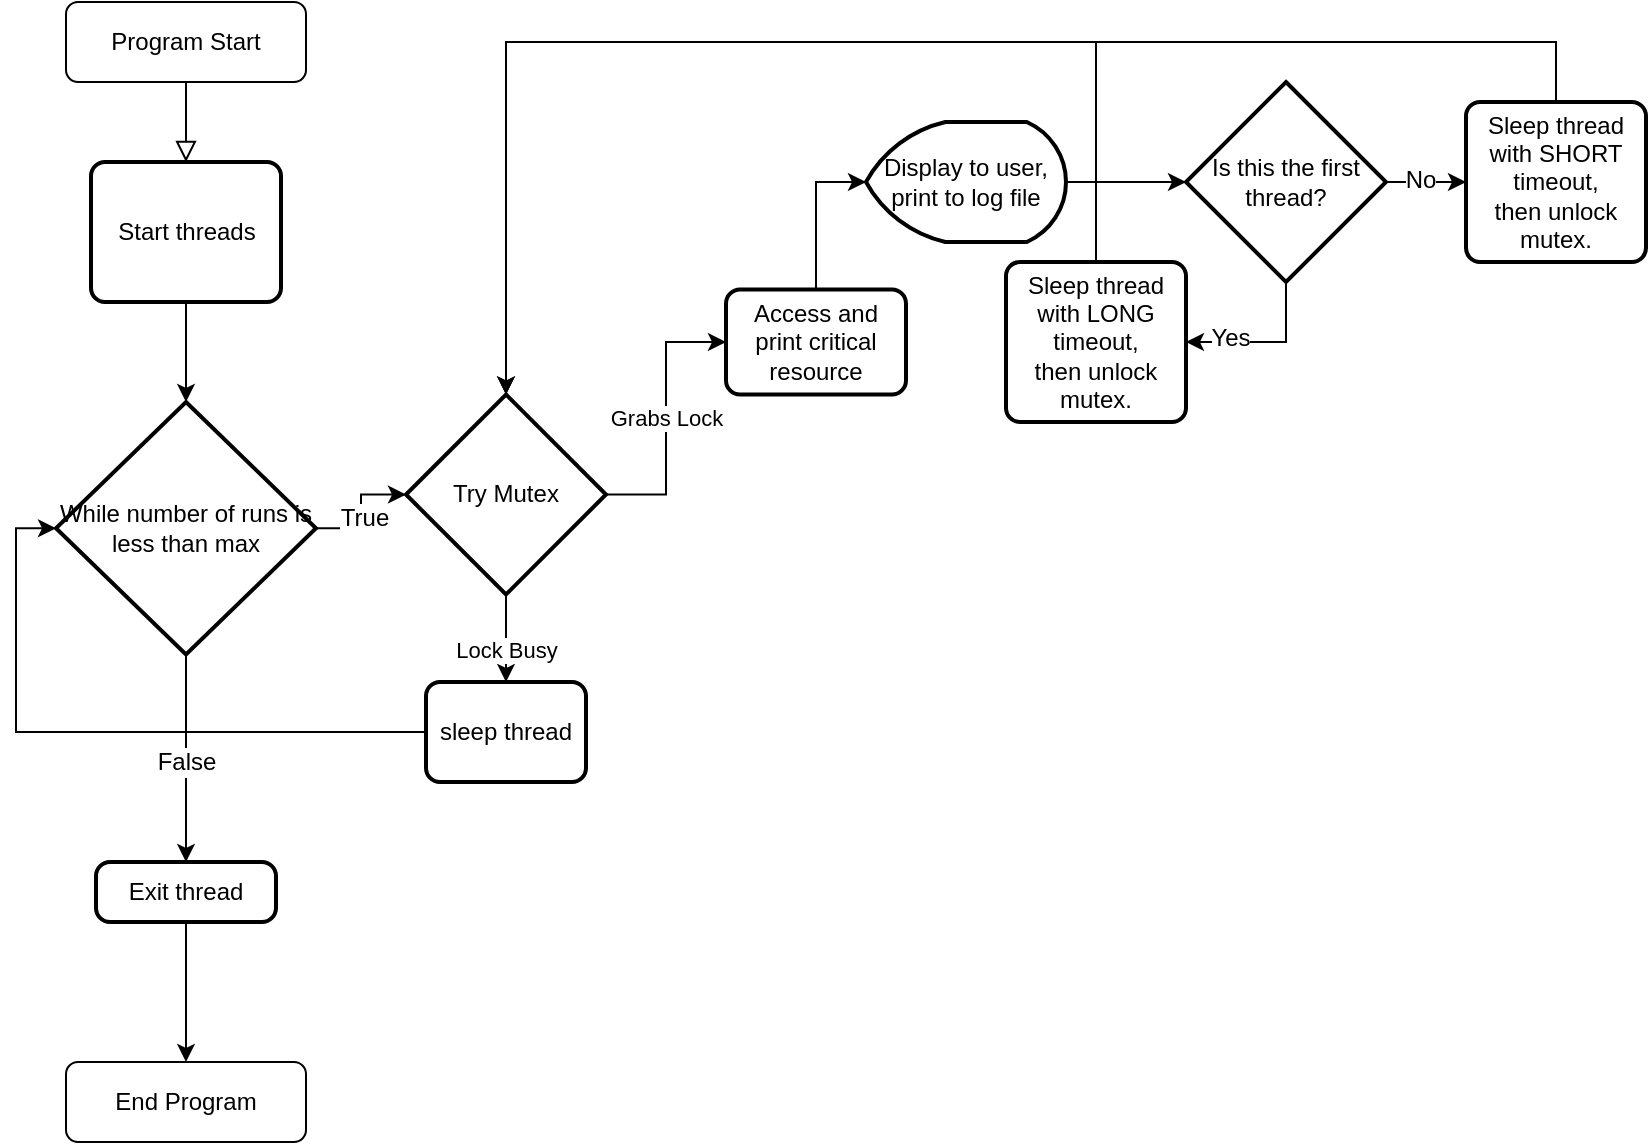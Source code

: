 <mxfile version="12.5.3" type="device"><diagram id="C5RBs43oDa-KdzZeNtuy" name="Page-1"><mxGraphModel dx="1773" dy="703" grid="1" gridSize="10" guides="1" tooltips="1" connect="1" arrows="1" fold="1" page="1" pageScale="1" pageWidth="827" pageHeight="1169" math="0" shadow="0"><root><mxCell id="WIyWlLk6GJQsqaUBKTNV-0"/><mxCell id="WIyWlLk6GJQsqaUBKTNV-1" parent="WIyWlLk6GJQsqaUBKTNV-0"/><mxCell id="WIyWlLk6GJQsqaUBKTNV-2" value="" style="rounded=0;html=1;jettySize=auto;orthogonalLoop=1;fontSize=11;endArrow=block;endFill=0;endSize=8;strokeWidth=1;shadow=0;labelBackgroundColor=none;edgeStyle=orthogonalEdgeStyle;entryX=0.5;entryY=0;entryDx=0;entryDy=0;" parent="WIyWlLk6GJQsqaUBKTNV-1" source="WIyWlLk6GJQsqaUBKTNV-3" target="eidVInOb4RcJlyuRKToP-1" edge="1"><mxGeometry relative="1" as="geometry"><mxPoint x="91" y="130" as="targetPoint"/></mxGeometry></mxCell><mxCell id="WIyWlLk6GJQsqaUBKTNV-3" value="Program Start" style="rounded=1;whiteSpace=wrap;html=1;fontSize=12;glass=0;strokeWidth=1;shadow=0;" parent="WIyWlLk6GJQsqaUBKTNV-1" vertex="1"><mxGeometry x="31" y="40" width="120" height="40" as="geometry"/></mxCell><mxCell id="WIyWlLk6GJQsqaUBKTNV-11" value="End Program" style="rounded=1;whiteSpace=wrap;html=1;fontSize=12;glass=0;strokeWidth=1;shadow=0;" parent="WIyWlLk6GJQsqaUBKTNV-1" vertex="1"><mxGeometry x="31" y="570" width="120" height="40" as="geometry"/></mxCell><mxCell id="eidVInOb4RcJlyuRKToP-40" value="" style="edgeStyle=orthogonalEdgeStyle;rounded=0;orthogonalLoop=1;jettySize=auto;html=1;" edge="1" parent="WIyWlLk6GJQsqaUBKTNV-1" source="eidVInOb4RcJlyuRKToP-1" target="eidVInOb4RcJlyuRKToP-36"><mxGeometry relative="1" as="geometry"/></mxCell><mxCell id="eidVInOb4RcJlyuRKToP-1" value="Start threads" style="rounded=1;whiteSpace=wrap;html=1;absoluteArcSize=1;arcSize=14;strokeWidth=2;" vertex="1" parent="WIyWlLk6GJQsqaUBKTNV-1"><mxGeometry x="43.5" y="120" width="95" height="70" as="geometry"/></mxCell><mxCell id="eidVInOb4RcJlyuRKToP-9" value="Grabs Lock" style="edgeStyle=orthogonalEdgeStyle;rounded=0;orthogonalLoop=1;jettySize=auto;html=1;entryX=0;entryY=0.5;entryDx=0;entryDy=0;" edge="1" parent="WIyWlLk6GJQsqaUBKTNV-1" source="eidVInOb4RcJlyuRKToP-7" target="eidVInOb4RcJlyuRKToP-19"><mxGeometry relative="1" as="geometry"><mxPoint x="251" y="260" as="targetPoint"/></mxGeometry></mxCell><mxCell id="eidVInOb4RcJlyuRKToP-10" value="Lock Busy" style="edgeStyle=orthogonalEdgeStyle;rounded=0;orthogonalLoop=1;jettySize=auto;html=1;entryX=0.5;entryY=0;entryDx=0;entryDy=0;" edge="1" parent="WIyWlLk6GJQsqaUBKTNV-1" source="eidVInOb4RcJlyuRKToP-7" target="eidVInOb4RcJlyuRKToP-11"><mxGeometry x="0.256" relative="1" as="geometry"><mxPoint x="171" y="480" as="targetPoint"/><mxPoint as="offset"/></mxGeometry></mxCell><mxCell id="eidVInOb4RcJlyuRKToP-7" value="Try Mutex" style="strokeWidth=2;html=1;shape=mxgraph.flowchart.decision;whiteSpace=wrap;" vertex="1" parent="WIyWlLk6GJQsqaUBKTNV-1"><mxGeometry x="201" y="236.25" width="100" height="100" as="geometry"/></mxCell><mxCell id="eidVInOb4RcJlyuRKToP-14" value="" style="edgeStyle=orthogonalEdgeStyle;rounded=0;orthogonalLoop=1;jettySize=auto;html=1;entryX=1;entryY=0.5;entryDx=0;entryDy=0;exitX=0.5;exitY=1;exitDx=0;exitDy=0;exitPerimeter=0;" edge="1" parent="WIyWlLk6GJQsqaUBKTNV-1" source="eidVInOb4RcJlyuRKToP-8" target="eidVInOb4RcJlyuRKToP-27"><mxGeometry relative="1" as="geometry"><mxPoint x="691" y="160" as="targetPoint"/></mxGeometry></mxCell><mxCell id="eidVInOb4RcJlyuRKToP-15" value="Yes" style="text;html=1;align=center;verticalAlign=middle;resizable=0;points=[];labelBackgroundColor=#ffffff;" vertex="1" connectable="0" parent="eidVInOb4RcJlyuRKToP-14"><mxGeometry x="-0.175" y="-2" relative="1" as="geometry"><mxPoint x="-25" as="offset"/></mxGeometry></mxCell><mxCell id="eidVInOb4RcJlyuRKToP-31" value="" style="edgeStyle=orthogonalEdgeStyle;rounded=0;orthogonalLoop=1;jettySize=auto;html=1;entryX=0;entryY=0.5;entryDx=0;entryDy=0;" edge="1" parent="WIyWlLk6GJQsqaUBKTNV-1" source="eidVInOb4RcJlyuRKToP-8" target="eidVInOb4RcJlyuRKToP-33"><mxGeometry relative="1" as="geometry"><mxPoint x="741" y="130" as="targetPoint"/></mxGeometry></mxCell><mxCell id="eidVInOb4RcJlyuRKToP-32" value="No" style="text;html=1;align=center;verticalAlign=middle;resizable=0;points=[];labelBackgroundColor=#ffffff;" vertex="1" connectable="0" parent="eidVInOb4RcJlyuRKToP-31"><mxGeometry x="-0.175" y="1" relative="1" as="geometry"><mxPoint as="offset"/></mxGeometry></mxCell><mxCell id="eidVInOb4RcJlyuRKToP-8" value="Is this the first thread?" style="strokeWidth=2;html=1;shape=mxgraph.flowchart.decision;whiteSpace=wrap;" vertex="1" parent="WIyWlLk6GJQsqaUBKTNV-1"><mxGeometry x="591" y="80" width="100" height="100" as="geometry"/></mxCell><mxCell id="eidVInOb4RcJlyuRKToP-47" value="" style="edgeStyle=orthogonalEdgeStyle;rounded=0;orthogonalLoop=1;jettySize=auto;html=1;entryX=0;entryY=0.5;entryDx=0;entryDy=0;entryPerimeter=0;" edge="1" parent="WIyWlLk6GJQsqaUBKTNV-1" source="eidVInOb4RcJlyuRKToP-11" target="eidVInOb4RcJlyuRKToP-36"><mxGeometry relative="1" as="geometry"><mxPoint x="321" y="500" as="targetPoint"/></mxGeometry></mxCell><mxCell id="eidVInOb4RcJlyuRKToP-11" value="sleep thread" style="rounded=1;whiteSpace=wrap;html=1;absoluteArcSize=1;arcSize=14;strokeWidth=2;" vertex="1" parent="WIyWlLk6GJQsqaUBKTNV-1"><mxGeometry x="211" y="380" width="80" height="50" as="geometry"/></mxCell><mxCell id="eidVInOb4RcJlyuRKToP-24" value="" style="edgeStyle=orthogonalEdgeStyle;rounded=0;orthogonalLoop=1;jettySize=auto;html=1;entryX=0;entryY=0.5;entryDx=0;entryDy=0;entryPerimeter=0;" edge="1" parent="WIyWlLk6GJQsqaUBKTNV-1" source="eidVInOb4RcJlyuRKToP-19" target="eidVInOb4RcJlyuRKToP-22"><mxGeometry relative="1" as="geometry"><mxPoint x="611" y="210" as="targetPoint"/></mxGeometry></mxCell><mxCell id="eidVInOb4RcJlyuRKToP-19" value="Access and print critical resource" style="rounded=1;whiteSpace=wrap;html=1;absoluteArcSize=1;arcSize=14;strokeWidth=2;" vertex="1" parent="WIyWlLk6GJQsqaUBKTNV-1"><mxGeometry x="361" y="183.75" width="90" height="52.5" as="geometry"/></mxCell><mxCell id="eidVInOb4RcJlyuRKToP-29" value="" style="edgeStyle=orthogonalEdgeStyle;rounded=0;orthogonalLoop=1;jettySize=auto;html=1;entryX=0;entryY=0.5;entryDx=0;entryDy=0;exitX=1;exitY=0.5;exitDx=0;exitDy=0;exitPerimeter=0;entryPerimeter=0;" edge="1" parent="WIyWlLk6GJQsqaUBKTNV-1" source="eidVInOb4RcJlyuRKToP-22" target="eidVInOb4RcJlyuRKToP-8"><mxGeometry relative="1" as="geometry"><mxPoint x="611" y="130" as="targetPoint"/></mxGeometry></mxCell><mxCell id="eidVInOb4RcJlyuRKToP-22" value="Display to user,&lt;br&gt;print to log file" style="strokeWidth=2;html=1;shape=mxgraph.flowchart.display;whiteSpace=wrap;" vertex="1" parent="WIyWlLk6GJQsqaUBKTNV-1"><mxGeometry x="431" y="100" width="100" height="60" as="geometry"/></mxCell><mxCell id="eidVInOb4RcJlyuRKToP-49" value="" style="edgeStyle=orthogonalEdgeStyle;rounded=0;orthogonalLoop=1;jettySize=auto;html=1;entryX=0.5;entryY=0;entryDx=0;entryDy=0;entryPerimeter=0;" edge="1" parent="WIyWlLk6GJQsqaUBKTNV-1" source="eidVInOb4RcJlyuRKToP-27" target="eidVInOb4RcJlyuRKToP-7"><mxGeometry relative="1" as="geometry"><mxPoint x="546" y="90" as="targetPoint"/><Array as="points"><mxPoint x="546" y="60"/><mxPoint x="251" y="60"/></Array></mxGeometry></mxCell><mxCell id="eidVInOb4RcJlyuRKToP-27" value="&lt;span style=&quot;white-space: normal&quot;&gt;Sleep thread with LONG timeout,&lt;/span&gt;&lt;br style=&quot;white-space: normal&quot;&gt;&lt;span style=&quot;white-space: normal&quot;&gt;then unlock mutex.&lt;/span&gt;" style="rounded=1;whiteSpace=wrap;html=1;absoluteArcSize=1;arcSize=14;strokeWidth=2;" vertex="1" parent="WIyWlLk6GJQsqaUBKTNV-1"><mxGeometry x="501" y="170" width="90" height="80" as="geometry"/></mxCell><mxCell id="eidVInOb4RcJlyuRKToP-51" value="" style="edgeStyle=orthogonalEdgeStyle;rounded=0;orthogonalLoop=1;jettySize=auto;html=1;entryX=0.5;entryY=0;entryDx=0;entryDy=0;entryPerimeter=0;exitX=0.5;exitY=0;exitDx=0;exitDy=0;" edge="1" parent="WIyWlLk6GJQsqaUBKTNV-1" source="eidVInOb4RcJlyuRKToP-33" target="eidVInOb4RcJlyuRKToP-7"><mxGeometry relative="1" as="geometry"><mxPoint x="776" y="10" as="targetPoint"/><Array as="points"><mxPoint x="776" y="60"/><mxPoint x="251" y="60"/></Array></mxGeometry></mxCell><mxCell id="eidVInOb4RcJlyuRKToP-33" value="&lt;span style=&quot;white-space: normal&quot;&gt;Sleep thread with SHORT timeout,&lt;/span&gt;&lt;br style=&quot;white-space: normal&quot;&gt;&lt;span style=&quot;white-space: normal&quot;&gt;then unlock mutex.&lt;/span&gt;" style="rounded=1;whiteSpace=wrap;html=1;absoluteArcSize=1;arcSize=14;strokeWidth=2;" vertex="1" parent="WIyWlLk6GJQsqaUBKTNV-1"><mxGeometry x="731" y="90" width="90" height="80" as="geometry"/></mxCell><mxCell id="eidVInOb4RcJlyuRKToP-38" value="" style="edgeStyle=orthogonalEdgeStyle;rounded=0;orthogonalLoop=1;jettySize=auto;html=1;entryX=0.5;entryY=0;entryDx=0;entryDy=0;" edge="1" parent="WIyWlLk6GJQsqaUBKTNV-1" source="eidVInOb4RcJlyuRKToP-36" target="eidVInOb4RcJlyuRKToP-44"><mxGeometry relative="1" as="geometry"/></mxCell><mxCell id="eidVInOb4RcJlyuRKToP-43" value="False" style="text;html=1;align=center;verticalAlign=middle;resizable=0;points=[];labelBackgroundColor=#ffffff;" vertex="1" connectable="0" parent="eidVInOb4RcJlyuRKToP-38"><mxGeometry x="-0.295" y="4" relative="1" as="geometry"><mxPoint x="-4" y="16.75" as="offset"/></mxGeometry></mxCell><mxCell id="eidVInOb4RcJlyuRKToP-41" value="" style="edgeStyle=orthogonalEdgeStyle;rounded=0;orthogonalLoop=1;jettySize=auto;html=1;" edge="1" parent="WIyWlLk6GJQsqaUBKTNV-1" source="eidVInOb4RcJlyuRKToP-36" target="eidVInOb4RcJlyuRKToP-7"><mxGeometry relative="1" as="geometry"/></mxCell><mxCell id="eidVInOb4RcJlyuRKToP-42" value="True" style="text;html=1;align=center;verticalAlign=middle;resizable=0;points=[];labelBackgroundColor=#ffffff;" vertex="1" connectable="0" parent="eidVInOb4RcJlyuRKToP-41"><mxGeometry x="-0.258" y="5" relative="1" as="geometry"><mxPoint x="6" y="-5" as="offset"/></mxGeometry></mxCell><mxCell id="eidVInOb4RcJlyuRKToP-36" value="While number of runs is less than max" style="strokeWidth=2;html=1;shape=mxgraph.flowchart.decision;whiteSpace=wrap;" vertex="1" parent="WIyWlLk6GJQsqaUBKTNV-1"><mxGeometry x="26" y="240" width="130" height="126.25" as="geometry"/></mxCell><mxCell id="eidVInOb4RcJlyuRKToP-45" value="" style="edgeStyle=orthogonalEdgeStyle;rounded=0;orthogonalLoop=1;jettySize=auto;html=1;" edge="1" parent="WIyWlLk6GJQsqaUBKTNV-1" source="eidVInOb4RcJlyuRKToP-44" target="WIyWlLk6GJQsqaUBKTNV-11"><mxGeometry relative="1" as="geometry"/></mxCell><mxCell id="eidVInOb4RcJlyuRKToP-44" value="Exit thread" style="rounded=1;whiteSpace=wrap;html=1;absoluteArcSize=1;arcSize=14;strokeWidth=2;" vertex="1" parent="WIyWlLk6GJQsqaUBKTNV-1"><mxGeometry x="46" y="470" width="90" height="30" as="geometry"/></mxCell></root></mxGraphModel></diagram></mxfile>